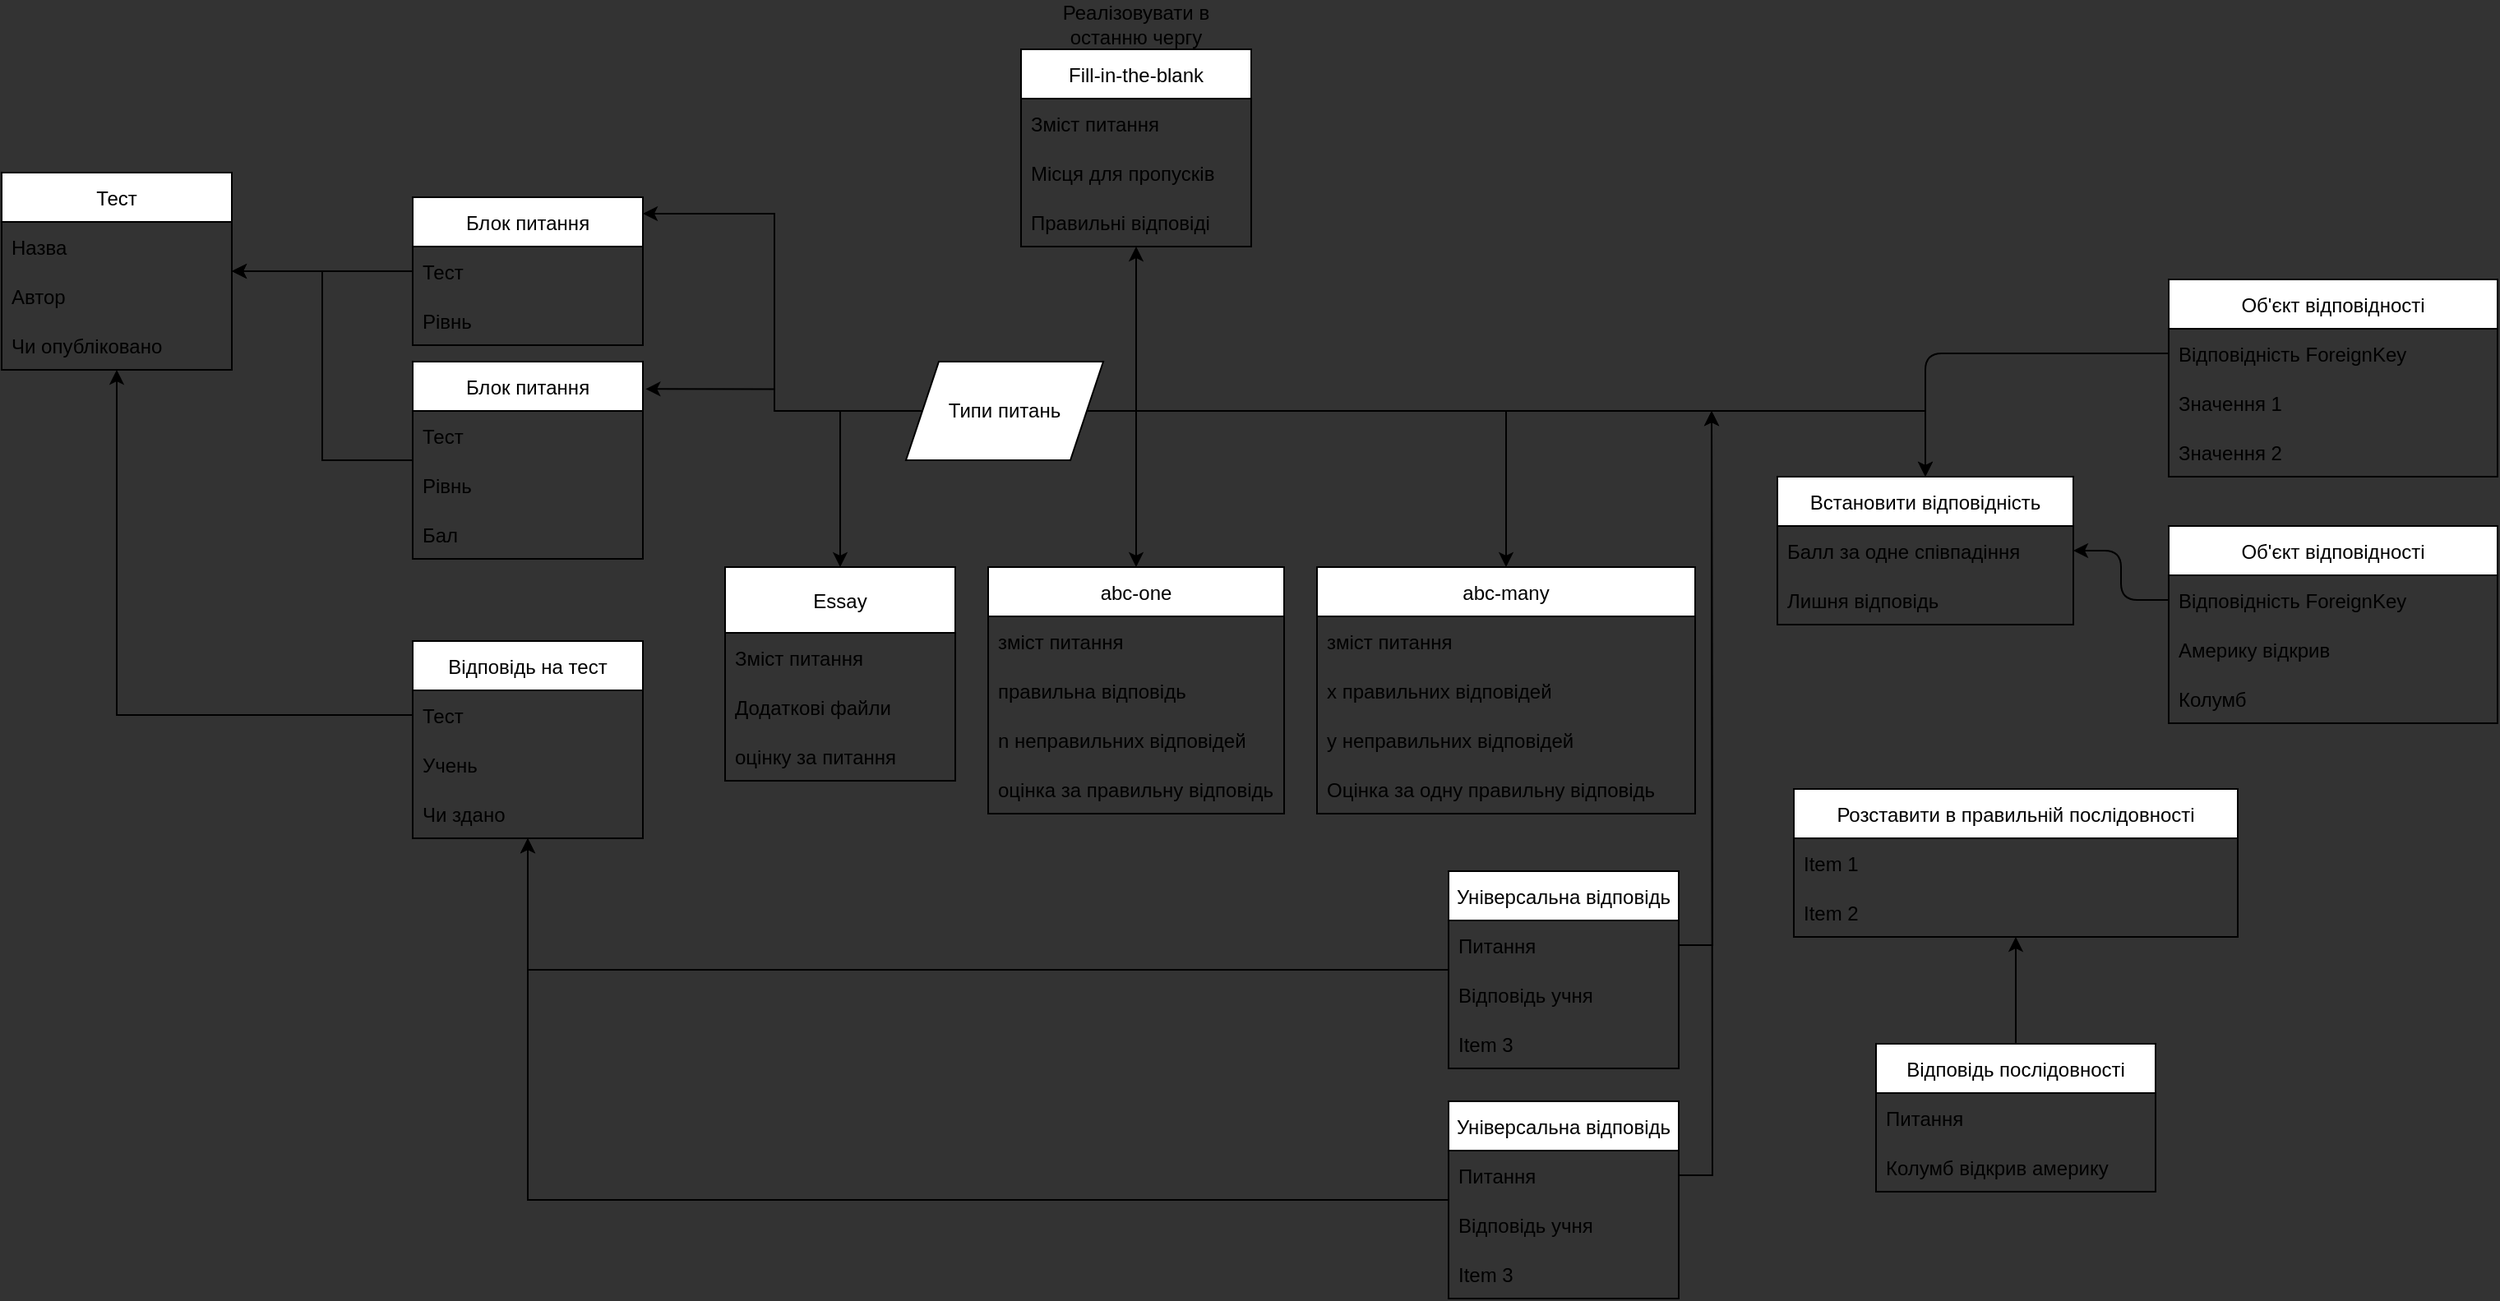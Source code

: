 <mxfile compressed="true" version="15.4.0" type="device"><diagram id="StOV1Hb2YzW0r4xReVbJ" name="Сторінка-1"><mxGraphModel dx="901" dy="1282" grid="1" gridSize="10" guides="1" tooltips="1" connect="1" arrows="1" fold="1" page="0" pageScale="1" pageWidth="827" pageHeight="1169" background="#333333" math="0" shadow="0"><root><mxCell id="0"/><mxCell id="1" parent="0"/><mxCell id="XaLksxPE-qBWEe1tDu5n-13" value="Essay" style="swimlane;fontStyle=0;childLayout=stackLayout;horizontal=1;startSize=40;horizontalStack=0;resizeParent=1;resizeParentMax=0;resizeLast=0;collapsible=1;marginBottom=0;" parent="1" vertex="1"><mxGeometry x="530" y="255" width="140" height="130" as="geometry"><mxRectangle x="500" y="180" width="80" height="30" as="alternateBounds"/></mxGeometry></mxCell><mxCell id="XaLksxPE-qBWEe1tDu5n-14" value="Зміст питання" style="text;strokeColor=none;fillColor=none;align=left;verticalAlign=middle;spacingLeft=4;spacingRight=4;overflow=hidden;points=[[0,0.5],[1,0.5]];portConstraint=eastwest;rotatable=0;" parent="XaLksxPE-qBWEe1tDu5n-13" vertex="1"><mxGeometry y="40" width="140" height="30" as="geometry"/></mxCell><mxCell id="XaLksxPE-qBWEe1tDu5n-16" value="Додаткові файли" style="text;strokeColor=none;fillColor=none;align=left;verticalAlign=middle;spacingLeft=4;spacingRight=4;overflow=hidden;points=[[0,0.5],[1,0.5]];portConstraint=eastwest;rotatable=0;" parent="XaLksxPE-qBWEe1tDu5n-13" vertex="1"><mxGeometry y="70" width="140" height="30" as="geometry"/></mxCell><mxCell id="XaLksxPE-qBWEe1tDu5n-31" value="оцінку за питання" style="text;strokeColor=none;fillColor=none;align=left;verticalAlign=middle;spacingLeft=4;spacingRight=4;overflow=hidden;points=[[0,0.5],[1,0.5]];portConstraint=eastwest;rotatable=0;" parent="XaLksxPE-qBWEe1tDu5n-13" vertex="1"><mxGeometry y="100" width="140" height="30" as="geometry"/></mxCell><mxCell id="XaLksxPE-qBWEe1tDu5n-55" style="edgeStyle=orthogonalEdgeStyle;rounded=0;orthogonalLoop=1;jettySize=auto;html=1;exitX=1;exitY=0.5;exitDx=0;exitDy=0;entryX=0.5;entryY=0;entryDx=0;entryDy=0;" parent="1" source="XaLksxPE-qBWEe1tDu5n-37" target="XaLksxPE-qBWEe1tDu5n-51" edge="1"><mxGeometry relative="1" as="geometry"/></mxCell><mxCell id="WHuopBoHa39qNHVrP4w--12" style="edgeStyle=orthogonalEdgeStyle;rounded=0;orthogonalLoop=1;jettySize=auto;html=1;entryX=0.5;entryY=0;entryDx=0;entryDy=0;" parent="1" source="XaLksxPE-qBWEe1tDu5n-37" target="WHuopBoHa39qNHVrP4w--2" edge="1"><mxGeometry relative="1" as="geometry"/></mxCell><mxCell id="mX44oC6WZRgzK2NdeyU5-28" style="edgeStyle=orthogonalEdgeStyle;rounded=0;orthogonalLoop=1;jettySize=auto;html=1;entryX=1;entryY=0.111;entryDx=0;entryDy=0;entryPerimeter=0;" parent="1" source="XaLksxPE-qBWEe1tDu5n-37" target="mX44oC6WZRgzK2NdeyU5-17" edge="1"><mxGeometry relative="1" as="geometry"/></mxCell><mxCell id="mX44oC6WZRgzK2NdeyU5-29" style="edgeStyle=orthogonalEdgeStyle;rounded=0;orthogonalLoop=1;jettySize=auto;html=1;entryX=1.012;entryY=0.139;entryDx=0;entryDy=0;entryPerimeter=0;" parent="1" source="XaLksxPE-qBWEe1tDu5n-37" target="mX44oC6WZRgzK2NdeyU5-23" edge="1"><mxGeometry relative="1" as="geometry"/></mxCell><mxCell id="XaLksxPE-qBWEe1tDu5n-37" value="Типи питань" style="shape=parallelogram;perimeter=parallelogramPerimeter;whiteSpace=wrap;html=1;fixedSize=1;" parent="1" vertex="1"><mxGeometry x="640" y="130" width="120" height="60" as="geometry"/></mxCell><mxCell id="XaLksxPE-qBWEe1tDu5n-43" value="" style="endArrow=classic;html=1;rounded=0;entryX=0.5;entryY=0;entryDx=0;entryDy=0;" parent="1" target="XaLksxPE-qBWEe1tDu5n-13" edge="1"><mxGeometry width="50" height="50" relative="1" as="geometry"><mxPoint x="600" y="160" as="sourcePoint"/><mxPoint x="420" y="330" as="targetPoint"/></mxGeometry></mxCell><mxCell id="XaLksxPE-qBWEe1tDu5n-45" value="abc-one" style="swimlane;fontStyle=0;childLayout=stackLayout;horizontal=1;startSize=30;horizontalStack=0;resizeParent=1;resizeParentMax=0;resizeLast=0;collapsible=1;marginBottom=0;" parent="1" vertex="1"><mxGeometry x="690" y="255" width="180" height="150" as="geometry"/></mxCell><mxCell id="XaLksxPE-qBWEe1tDu5n-46" value="зміст питання" style="text;strokeColor=none;fillColor=none;align=left;verticalAlign=middle;spacingLeft=4;spacingRight=4;overflow=hidden;points=[[0,0.5],[1,0.5]];portConstraint=eastwest;rotatable=0;" parent="XaLksxPE-qBWEe1tDu5n-45" vertex="1"><mxGeometry y="30" width="180" height="30" as="geometry"/></mxCell><mxCell id="XaLksxPE-qBWEe1tDu5n-47" value="правильна відповідь" style="text;strokeColor=none;fillColor=none;align=left;verticalAlign=middle;spacingLeft=4;spacingRight=4;overflow=hidden;points=[[0,0.5],[1,0.5]];portConstraint=eastwest;rotatable=0;" parent="XaLksxPE-qBWEe1tDu5n-45" vertex="1"><mxGeometry y="60" width="180" height="30" as="geometry"/></mxCell><mxCell id="XaLksxPE-qBWEe1tDu5n-48" value="n неправильних відповідей" style="text;strokeColor=none;fillColor=none;align=left;verticalAlign=middle;spacingLeft=4;spacingRight=4;overflow=hidden;points=[[0,0.5],[1,0.5]];portConstraint=eastwest;rotatable=0;" parent="XaLksxPE-qBWEe1tDu5n-45" vertex="1"><mxGeometry y="90" width="180" height="30" as="geometry"/></mxCell><mxCell id="XaLksxPE-qBWEe1tDu5n-49" value="оцінка за правильну відповідь" style="text;strokeColor=none;fillColor=none;align=left;verticalAlign=middle;spacingLeft=4;spacingRight=4;overflow=hidden;points=[[0,0.5],[1,0.5]];portConstraint=eastwest;rotatable=0;" parent="XaLksxPE-qBWEe1tDu5n-45" vertex="1"><mxGeometry y="120" width="180" height="30" as="geometry"/></mxCell><mxCell id="XaLksxPE-qBWEe1tDu5n-50" value="" style="endArrow=classic;html=1;rounded=0;entryX=0.5;entryY=0;entryDx=0;entryDy=0;" parent="1" target="XaLksxPE-qBWEe1tDu5n-45" edge="1"><mxGeometry width="50" height="50" relative="1" as="geometry"><mxPoint x="780" y="160" as="sourcePoint"/><mxPoint x="700" y="300" as="targetPoint"/></mxGeometry></mxCell><mxCell id="XaLksxPE-qBWEe1tDu5n-51" value="abc-many" style="swimlane;fontStyle=0;childLayout=stackLayout;horizontal=1;startSize=30;horizontalStack=0;resizeParent=1;resizeParentMax=0;resizeLast=0;collapsible=1;marginBottom=0;" parent="1" vertex="1"><mxGeometry x="890" y="255" width="230" height="150" as="geometry"/></mxCell><mxCell id="XaLksxPE-qBWEe1tDu5n-52" value="зміст питання" style="text;strokeColor=none;fillColor=none;align=left;verticalAlign=middle;spacingLeft=4;spacingRight=4;overflow=hidden;points=[[0,0.5],[1,0.5]];portConstraint=eastwest;rotatable=0;" parent="XaLksxPE-qBWEe1tDu5n-51" vertex="1"><mxGeometry y="30" width="230" height="30" as="geometry"/></mxCell><mxCell id="XaLksxPE-qBWEe1tDu5n-53" value="x правильних відповідей" style="text;strokeColor=none;fillColor=none;align=left;verticalAlign=middle;spacingLeft=4;spacingRight=4;overflow=hidden;points=[[0,0.5],[1,0.5]];portConstraint=eastwest;rotatable=0;" parent="XaLksxPE-qBWEe1tDu5n-51" vertex="1"><mxGeometry y="60" width="230" height="30" as="geometry"/></mxCell><mxCell id="XaLksxPE-qBWEe1tDu5n-54" value="y неправильних відповідей" style="text;strokeColor=none;fillColor=none;align=left;verticalAlign=middle;spacingLeft=4;spacingRight=4;overflow=hidden;points=[[0,0.5],[1,0.5]];portConstraint=eastwest;rotatable=0;" parent="XaLksxPE-qBWEe1tDu5n-51" vertex="1"><mxGeometry y="90" width="230" height="30" as="geometry"/></mxCell><mxCell id="XaLksxPE-qBWEe1tDu5n-57" value="Оцінка за одну правильну відповідь" style="text;strokeColor=none;fillColor=none;align=left;verticalAlign=middle;spacingLeft=4;spacingRight=4;overflow=hidden;points=[[0,0.5],[1,0.5]];portConstraint=eastwest;rotatable=0;" parent="XaLksxPE-qBWEe1tDu5n-51" vertex="1"><mxGeometry y="120" width="230" height="30" as="geometry"/></mxCell><mxCell id="WHuopBoHa39qNHVrP4w--2" value="Встановити відповідність" style="swimlane;fontStyle=0;childLayout=stackLayout;horizontal=1;startSize=30;horizontalStack=0;resizeParent=1;resizeParentMax=0;resizeLast=0;collapsible=1;marginBottom=0;" parent="1" vertex="1"><mxGeometry x="1170" y="200" width="180" height="90" as="geometry"/></mxCell><mxCell id="WHuopBoHa39qNHVrP4w--3" value="Балл за одне співпадіння" style="text;strokeColor=none;fillColor=none;align=left;verticalAlign=middle;spacingLeft=4;spacingRight=4;overflow=hidden;points=[[0,0.5],[1,0.5]];portConstraint=eastwest;rotatable=0;" parent="WHuopBoHa39qNHVrP4w--2" vertex="1"><mxGeometry y="30" width="180" height="30" as="geometry"/></mxCell><mxCell id="WHuopBoHa39qNHVrP4w--4" value="Лишня відповідь" style="text;strokeColor=none;fillColor=none;align=left;verticalAlign=middle;spacingLeft=4;spacingRight=4;overflow=hidden;points=[[0,0.5],[1,0.5]];portConstraint=eastwest;rotatable=0;" parent="WHuopBoHa39qNHVrP4w--2" vertex="1"><mxGeometry y="60" width="180" height="30" as="geometry"/></mxCell><mxCell id="WHuopBoHa39qNHVrP4w--7" value="Об'єкт відповідності" style="swimlane;fontStyle=0;childLayout=stackLayout;horizontal=1;startSize=30;horizontalStack=0;resizeParent=1;resizeParentMax=0;resizeLast=0;collapsible=1;marginBottom=0;" parent="1" vertex="1"><mxGeometry x="1408" y="230" width="200" height="120" as="geometry"/></mxCell><mxCell id="WHuopBoHa39qNHVrP4w--8" value="Відповідність ForeignKey" style="text;strokeColor=none;fillColor=none;align=left;verticalAlign=middle;spacingLeft=4;spacingRight=4;overflow=hidden;points=[[0,0.5],[1,0.5]];portConstraint=eastwest;rotatable=0;" parent="WHuopBoHa39qNHVrP4w--7" vertex="1"><mxGeometry y="30" width="200" height="30" as="geometry"/></mxCell><mxCell id="WHuopBoHa39qNHVrP4w--9" value="Америку відкрив" style="text;strokeColor=none;fillColor=none;align=left;verticalAlign=middle;spacingLeft=4;spacingRight=4;overflow=hidden;points=[[0,0.5],[1,0.5]];portConstraint=eastwest;rotatable=0;" parent="WHuopBoHa39qNHVrP4w--7" vertex="1"><mxGeometry y="60" width="200" height="30" as="geometry"/></mxCell><mxCell id="WHuopBoHa39qNHVrP4w--10" value="Колумб" style="text;strokeColor=none;fillColor=none;align=left;verticalAlign=middle;spacingLeft=4;spacingRight=4;overflow=hidden;points=[[0,0.5],[1,0.5]];portConstraint=eastwest;rotatable=0;" parent="WHuopBoHa39qNHVrP4w--7" vertex="1"><mxGeometry y="90" width="200" height="30" as="geometry"/></mxCell><mxCell id="WHuopBoHa39qNHVrP4w--17" value="Об'єкт відповідності" style="swimlane;fontStyle=0;childLayout=stackLayout;horizontal=1;startSize=30;horizontalStack=0;resizeParent=1;resizeParentMax=0;resizeLast=0;collapsible=1;marginBottom=0;" parent="1" vertex="1"><mxGeometry x="1408" y="80" width="200" height="120" as="geometry"/></mxCell><mxCell id="WHuopBoHa39qNHVrP4w--18" value="Відповідність ForeignKey" style="text;strokeColor=none;fillColor=none;align=left;verticalAlign=middle;spacingLeft=4;spacingRight=4;overflow=hidden;points=[[0,0.5],[1,0.5]];portConstraint=eastwest;rotatable=0;" parent="WHuopBoHa39qNHVrP4w--17" vertex="1"><mxGeometry y="30" width="200" height="30" as="geometry"/></mxCell><mxCell id="WHuopBoHa39qNHVrP4w--19" value="Значення 1" style="text;strokeColor=none;fillColor=none;align=left;verticalAlign=middle;spacingLeft=4;spacingRight=4;overflow=hidden;points=[[0,0.5],[1,0.5]];portConstraint=eastwest;rotatable=0;" parent="WHuopBoHa39qNHVrP4w--17" vertex="1"><mxGeometry y="60" width="200" height="30" as="geometry"/></mxCell><mxCell id="WHuopBoHa39qNHVrP4w--20" value="Значення 2" style="text;strokeColor=none;fillColor=none;align=left;verticalAlign=middle;spacingLeft=4;spacingRight=4;overflow=hidden;points=[[0,0.5],[1,0.5]];portConstraint=eastwest;rotatable=0;" parent="WHuopBoHa39qNHVrP4w--17" vertex="1"><mxGeometry y="90" width="200" height="30" as="geometry"/></mxCell><mxCell id="WHuopBoHa39qNHVrP4w--43" value="Розставити в правильній послідовності" style="swimlane;fontStyle=0;childLayout=stackLayout;horizontal=1;startSize=30;horizontalStack=0;resizeParent=1;resizeParentMax=0;resizeLast=0;collapsible=1;marginBottom=0;" parent="1" vertex="1"><mxGeometry x="1180" y="390" width="270" height="90" as="geometry"/></mxCell><mxCell id="WHuopBoHa39qNHVrP4w--44" value="Item 1" style="text;strokeColor=none;fillColor=none;align=left;verticalAlign=middle;spacingLeft=4;spacingRight=4;overflow=hidden;points=[[0,0.5],[1,0.5]];portConstraint=eastwest;rotatable=0;" parent="WHuopBoHa39qNHVrP4w--43" vertex="1"><mxGeometry y="30" width="270" height="30" as="geometry"/></mxCell><mxCell id="WHuopBoHa39qNHVrP4w--45" value="Item 2" style="text;strokeColor=none;fillColor=none;align=left;verticalAlign=middle;spacingLeft=4;spacingRight=4;overflow=hidden;points=[[0,0.5],[1,0.5]];portConstraint=eastwest;rotatable=0;" parent="WHuopBoHa39qNHVrP4w--43" vertex="1"><mxGeometry y="60" width="270" height="30" as="geometry"/></mxCell><mxCell id="u5ckhIQCTcJtvEFSw6zc-1" style="edgeStyle=orthogonalEdgeStyle;curved=0;rounded=1;sketch=0;orthogonalLoop=1;jettySize=auto;html=1;" parent="1" source="WHuopBoHa39qNHVrP4w--47" target="WHuopBoHa39qNHVrP4w--43" edge="1"><mxGeometry relative="1" as="geometry"/></mxCell><mxCell id="WHuopBoHa39qNHVrP4w--47" value="Відповідь послідовності" style="swimlane;fontStyle=0;childLayout=stackLayout;horizontal=1;startSize=30;horizontalStack=0;resizeParent=1;resizeParentMax=0;resizeLast=0;collapsible=1;marginBottom=0;" parent="1" vertex="1"><mxGeometry x="1230" y="545" width="170" height="90" as="geometry"/></mxCell><mxCell id="WHuopBoHa39qNHVrP4w--48" value="Питання" style="text;strokeColor=none;fillColor=none;align=left;verticalAlign=middle;spacingLeft=4;spacingRight=4;overflow=hidden;points=[[0,0.5],[1,0.5]];portConstraint=eastwest;rotatable=0;" parent="WHuopBoHa39qNHVrP4w--47" vertex="1"><mxGeometry y="30" width="170" height="30" as="geometry"/></mxCell><mxCell id="WHuopBoHa39qNHVrP4w--49" value="Колумб відкрив америку" style="text;strokeColor=none;fillColor=none;align=left;verticalAlign=middle;spacingLeft=4;spacingRight=4;overflow=hidden;points=[[0,0.5],[1,0.5]];portConstraint=eastwest;rotatable=0;" parent="WHuopBoHa39qNHVrP4w--47" vertex="1"><mxGeometry y="60" width="170" height="30" as="geometry"/></mxCell><mxCell id="mX44oC6WZRgzK2NdeyU5-3" value="Тест" style="swimlane;fontStyle=0;childLayout=stackLayout;horizontal=1;startSize=30;horizontalStack=0;resizeParent=1;resizeParentMax=0;resizeLast=0;collapsible=1;marginBottom=0;" parent="1" vertex="1"><mxGeometry x="90" y="15" width="140" height="120" as="geometry"/></mxCell><mxCell id="mX44oC6WZRgzK2NdeyU5-4" value="Назва" style="text;strokeColor=none;fillColor=none;align=left;verticalAlign=middle;spacingLeft=4;spacingRight=4;overflow=hidden;points=[[0,0.5],[1,0.5]];portConstraint=eastwest;rotatable=0;" parent="mX44oC6WZRgzK2NdeyU5-3" vertex="1"><mxGeometry y="30" width="140" height="30" as="geometry"/></mxCell><mxCell id="mX44oC6WZRgzK2NdeyU5-5" value="Автор" style="text;strokeColor=none;fillColor=none;align=left;verticalAlign=middle;spacingLeft=4;spacingRight=4;overflow=hidden;points=[[0,0.5],[1,0.5]];portConstraint=eastwest;rotatable=0;" parent="mX44oC6WZRgzK2NdeyU5-3" vertex="1"><mxGeometry y="60" width="140" height="30" as="geometry"/></mxCell><mxCell id="mX44oC6WZRgzK2NdeyU5-6" value="Чи опубліковано" style="text;strokeColor=none;fillColor=none;align=left;verticalAlign=middle;spacingLeft=4;spacingRight=4;overflow=hidden;points=[[0,0.5],[1,0.5]];portConstraint=eastwest;rotatable=0;" parent="mX44oC6WZRgzK2NdeyU5-3" vertex="1"><mxGeometry y="90" width="140" height="30" as="geometry"/></mxCell><mxCell id="mX44oC6WZRgzK2NdeyU5-31" style="edgeStyle=orthogonalEdgeStyle;rounded=0;orthogonalLoop=1;jettySize=auto;html=1;" parent="1" source="mX44oC6WZRgzK2NdeyU5-17" target="mX44oC6WZRgzK2NdeyU5-3" edge="1"><mxGeometry relative="1" as="geometry"/></mxCell><mxCell id="mX44oC6WZRgzK2NdeyU5-17" value="Блок питання" style="swimlane;fontStyle=0;childLayout=stackLayout;horizontal=1;startSize=30;horizontalStack=0;resizeParent=1;resizeParentMax=0;resizeLast=0;collapsible=1;marginBottom=0;" parent="1" vertex="1"><mxGeometry x="340" y="30" width="140" height="90" as="geometry"/></mxCell><mxCell id="mX44oC6WZRgzK2NdeyU5-18" value="Тест" style="text;strokeColor=none;fillColor=none;align=left;verticalAlign=middle;spacingLeft=4;spacingRight=4;overflow=hidden;points=[[0,0.5],[1,0.5]];portConstraint=eastwest;rotatable=0;" parent="mX44oC6WZRgzK2NdeyU5-17" vertex="1"><mxGeometry y="30" width="140" height="30" as="geometry"/></mxCell><mxCell id="mX44oC6WZRgzK2NdeyU5-21" value="Рівнь" style="text;strokeColor=none;fillColor=none;align=left;verticalAlign=middle;spacingLeft=4;spacingRight=4;overflow=hidden;points=[[0,0.5],[1,0.5]];portConstraint=eastwest;rotatable=0;" parent="mX44oC6WZRgzK2NdeyU5-17" vertex="1"><mxGeometry y="60" width="140" height="30" as="geometry"/></mxCell><mxCell id="mX44oC6WZRgzK2NdeyU5-30" style="edgeStyle=orthogonalEdgeStyle;rounded=0;orthogonalLoop=1;jettySize=auto;html=1;" parent="1" source="mX44oC6WZRgzK2NdeyU5-23" target="mX44oC6WZRgzK2NdeyU5-3" edge="1"><mxGeometry relative="1" as="geometry"/></mxCell><mxCell id="mX44oC6WZRgzK2NdeyU5-23" value="Блок питання" style="swimlane;fontStyle=0;childLayout=stackLayout;horizontal=1;startSize=30;horizontalStack=0;resizeParent=1;resizeParentMax=0;resizeLast=0;collapsible=1;marginBottom=0;" parent="1" vertex="1"><mxGeometry x="340" y="130" width="140" height="120" as="geometry"/></mxCell><mxCell id="mX44oC6WZRgzK2NdeyU5-24" value="Тест" style="text;strokeColor=none;fillColor=none;align=left;verticalAlign=middle;spacingLeft=4;spacingRight=4;overflow=hidden;points=[[0,0.5],[1,0.5]];portConstraint=eastwest;rotatable=0;" parent="mX44oC6WZRgzK2NdeyU5-23" vertex="1"><mxGeometry y="30" width="140" height="30" as="geometry"/></mxCell><mxCell id="mX44oC6WZRgzK2NdeyU5-25" value="Рівнь" style="text;strokeColor=none;fillColor=none;align=left;verticalAlign=middle;spacingLeft=4;spacingRight=4;overflow=hidden;points=[[0,0.5],[1,0.5]];portConstraint=eastwest;rotatable=0;" parent="mX44oC6WZRgzK2NdeyU5-23" vertex="1"><mxGeometry y="60" width="140" height="30" as="geometry"/></mxCell><mxCell id="uNvCQnEUT7Kv0rYzC0B_-1" value="Бал" style="text;strokeColor=none;fillColor=none;align=left;verticalAlign=middle;spacingLeft=4;spacingRight=4;overflow=hidden;points=[[0,0.5],[1,0.5]];portConstraint=eastwest;rotatable=0;" vertex="1" parent="mX44oC6WZRgzK2NdeyU5-23"><mxGeometry y="90" width="140" height="30" as="geometry"/></mxCell><mxCell id="mX44oC6WZRgzK2NdeyU5-32" value="Відповідь на тест" style="swimlane;fontStyle=0;childLayout=stackLayout;horizontal=1;startSize=30;horizontalStack=0;resizeParent=1;resizeParentMax=0;resizeLast=0;collapsible=1;marginBottom=0;" parent="1" vertex="1"><mxGeometry x="340" y="300" width="140" height="120" as="geometry"/></mxCell><mxCell id="mX44oC6WZRgzK2NdeyU5-33" value="Тест" style="text;strokeColor=none;fillColor=none;align=left;verticalAlign=middle;spacingLeft=4;spacingRight=4;overflow=hidden;points=[[0,0.5],[1,0.5]];portConstraint=eastwest;rotatable=0;" parent="mX44oC6WZRgzK2NdeyU5-32" vertex="1"><mxGeometry y="30" width="140" height="30" as="geometry"/></mxCell><mxCell id="mX44oC6WZRgzK2NdeyU5-35" value="Учень" style="text;strokeColor=none;fillColor=none;align=left;verticalAlign=middle;spacingLeft=4;spacingRight=4;overflow=hidden;points=[[0,0.5],[1,0.5]];portConstraint=eastwest;rotatable=0;" parent="mX44oC6WZRgzK2NdeyU5-32" vertex="1"><mxGeometry y="60" width="140" height="30" as="geometry"/></mxCell><mxCell id="uNvCQnEUT7Kv0rYzC0B_-2" value="Чи здано" style="text;strokeColor=none;fillColor=none;align=left;verticalAlign=middle;spacingLeft=4;spacingRight=4;overflow=hidden;points=[[0,0.5],[1,0.5]];portConstraint=eastwest;rotatable=0;" vertex="1" parent="mX44oC6WZRgzK2NdeyU5-32"><mxGeometry y="90" width="140" height="30" as="geometry"/></mxCell><mxCell id="mX44oC6WZRgzK2NdeyU5-67" style="edgeStyle=orthogonalEdgeStyle;rounded=0;orthogonalLoop=1;jettySize=auto;html=1;" parent="1" source="mX44oC6WZRgzK2NdeyU5-46" target="mX44oC6WZRgzK2NdeyU5-32" edge="1"><mxGeometry relative="1" as="geometry"/></mxCell><mxCell id="mX44oC6WZRgzK2NdeyU5-46" value="Універсальна відповідь" style="swimlane;fontStyle=0;childLayout=stackLayout;horizontal=1;startSize=30;horizontalStack=0;resizeParent=1;resizeParentMax=0;resizeLast=0;collapsible=1;marginBottom=0;" parent="1" vertex="1"><mxGeometry x="970" y="440" width="140" height="120" as="geometry"/></mxCell><mxCell id="mX44oC6WZRgzK2NdeyU5-47" value="Питання" style="text;strokeColor=none;fillColor=none;align=left;verticalAlign=middle;spacingLeft=4;spacingRight=4;overflow=hidden;points=[[0,0.5],[1,0.5]];portConstraint=eastwest;rotatable=0;" parent="mX44oC6WZRgzK2NdeyU5-46" vertex="1"><mxGeometry y="30" width="140" height="30" as="geometry"/></mxCell><mxCell id="mX44oC6WZRgzK2NdeyU5-48" value="Відповідь учня" style="text;strokeColor=none;fillColor=none;align=left;verticalAlign=middle;spacingLeft=4;spacingRight=4;overflow=hidden;points=[[0,0.5],[1,0.5]];portConstraint=eastwest;rotatable=0;" parent="mX44oC6WZRgzK2NdeyU5-46" vertex="1"><mxGeometry y="60" width="140" height="30" as="geometry"/></mxCell><mxCell id="mX44oC6WZRgzK2NdeyU5-49" value="Item 3" style="text;strokeColor=none;fillColor=none;align=left;verticalAlign=middle;spacingLeft=4;spacingRight=4;overflow=hidden;points=[[0,0.5],[1,0.5]];portConstraint=eastwest;rotatable=0;" parent="mX44oC6WZRgzK2NdeyU5-46" vertex="1"><mxGeometry y="90" width="140" height="30" as="geometry"/></mxCell><mxCell id="mX44oC6WZRgzK2NdeyU5-51" style="edgeStyle=orthogonalEdgeStyle;rounded=0;orthogonalLoop=1;jettySize=auto;html=1;" parent="1" source="mX44oC6WZRgzK2NdeyU5-47" edge="1"><mxGeometry relative="1" as="geometry"><mxPoint x="1130.0" y="160" as="targetPoint"/></mxGeometry></mxCell><mxCell id="mX44oC6WZRgzK2NdeyU5-52" style="edgeStyle=orthogonalEdgeStyle;rounded=0;orthogonalLoop=1;jettySize=auto;html=1;" parent="1" source="mX44oC6WZRgzK2NdeyU5-33" target="mX44oC6WZRgzK2NdeyU5-3" edge="1"><mxGeometry relative="1" as="geometry"/></mxCell><mxCell id="mX44oC6WZRgzK2NdeyU5-68" style="edgeStyle=orthogonalEdgeStyle;rounded=0;orthogonalLoop=1;jettySize=auto;html=1;" parent="1" source="mX44oC6WZRgzK2NdeyU5-59" target="mX44oC6WZRgzK2NdeyU5-32" edge="1"><mxGeometry relative="1" as="geometry"/></mxCell><mxCell id="mX44oC6WZRgzK2NdeyU5-59" value="Універсальна відповідь" style="swimlane;fontStyle=0;childLayout=stackLayout;horizontal=1;startSize=30;horizontalStack=0;resizeParent=1;resizeParentMax=0;resizeLast=0;collapsible=1;marginBottom=0;" parent="1" vertex="1"><mxGeometry x="970" y="580" width="140" height="120" as="geometry"/></mxCell><mxCell id="mX44oC6WZRgzK2NdeyU5-60" value="Питання" style="text;strokeColor=none;fillColor=none;align=left;verticalAlign=middle;spacingLeft=4;spacingRight=4;overflow=hidden;points=[[0,0.5],[1,0.5]];portConstraint=eastwest;rotatable=0;" parent="mX44oC6WZRgzK2NdeyU5-59" vertex="1"><mxGeometry y="30" width="140" height="30" as="geometry"/></mxCell><mxCell id="mX44oC6WZRgzK2NdeyU5-61" value="Відповідь учня" style="text;strokeColor=none;fillColor=none;align=left;verticalAlign=middle;spacingLeft=4;spacingRight=4;overflow=hidden;points=[[0,0.5],[1,0.5]];portConstraint=eastwest;rotatable=0;" parent="mX44oC6WZRgzK2NdeyU5-59" vertex="1"><mxGeometry y="60" width="140" height="30" as="geometry"/></mxCell><mxCell id="mX44oC6WZRgzK2NdeyU5-62" value="Item 3" style="text;strokeColor=none;fillColor=none;align=left;verticalAlign=middle;spacingLeft=4;spacingRight=4;overflow=hidden;points=[[0,0.5],[1,0.5]];portConstraint=eastwest;rotatable=0;" parent="mX44oC6WZRgzK2NdeyU5-59" vertex="1"><mxGeometry y="90" width="140" height="30" as="geometry"/></mxCell><mxCell id="mX44oC6WZRgzK2NdeyU5-65" style="edgeStyle=orthogonalEdgeStyle;rounded=0;orthogonalLoop=1;jettySize=auto;html=1;" parent="1" source="mX44oC6WZRgzK2NdeyU5-60" edge="1"><mxGeometry relative="1" as="geometry"><mxPoint x="1130.0" y="160" as="targetPoint"/></mxGeometry></mxCell><mxCell id="u5ckhIQCTcJtvEFSw6zc-2" style="edgeStyle=orthogonalEdgeStyle;curved=0;rounded=1;sketch=0;orthogonalLoop=1;jettySize=auto;html=1;" parent="1" source="WHuopBoHa39qNHVrP4w--18" target="WHuopBoHa39qNHVrP4w--2" edge="1"><mxGeometry relative="1" as="geometry"/></mxCell><mxCell id="u5ckhIQCTcJtvEFSw6zc-3" style="edgeStyle=orthogonalEdgeStyle;curved=0;rounded=1;sketch=0;orthogonalLoop=1;jettySize=auto;html=1;" parent="1" source="WHuopBoHa39qNHVrP4w--8" target="WHuopBoHa39qNHVrP4w--2" edge="1"><mxGeometry relative="1" as="geometry"/></mxCell><mxCell id="uNvCQnEUT7Kv0rYzC0B_-3" value="Fill-in-the-blank" style="swimlane;fontStyle=0;childLayout=stackLayout;horizontal=1;startSize=30;horizontalStack=0;resizeParent=1;resizeParentMax=0;resizeLast=0;collapsible=1;marginBottom=0;" vertex="1" parent="1"><mxGeometry x="710" y="-60" width="140" height="120" as="geometry"/></mxCell><mxCell id="uNvCQnEUT7Kv0rYzC0B_-4" value="Зміст питання" style="text;strokeColor=none;fillColor=none;align=left;verticalAlign=middle;spacingLeft=4;spacingRight=4;overflow=hidden;points=[[0,0.5],[1,0.5]];portConstraint=eastwest;rotatable=0;" vertex="1" parent="uNvCQnEUT7Kv0rYzC0B_-3"><mxGeometry y="30" width="140" height="30" as="geometry"/></mxCell><mxCell id="uNvCQnEUT7Kv0rYzC0B_-5" value="Місця для пропусків" style="text;strokeColor=none;fillColor=none;align=left;verticalAlign=middle;spacingLeft=4;spacingRight=4;overflow=hidden;points=[[0,0.5],[1,0.5]];portConstraint=eastwest;rotatable=0;" vertex="1" parent="uNvCQnEUT7Kv0rYzC0B_-3"><mxGeometry y="60" width="140" height="30" as="geometry"/></mxCell><mxCell id="uNvCQnEUT7Kv0rYzC0B_-6" value="Правильні відповіді" style="text;strokeColor=none;fillColor=none;align=left;verticalAlign=middle;spacingLeft=4;spacingRight=4;overflow=hidden;points=[[0,0.5],[1,0.5]];portConstraint=eastwest;rotatable=0;" vertex="1" parent="uNvCQnEUT7Kv0rYzC0B_-3"><mxGeometry y="90" width="140" height="30" as="geometry"/></mxCell><mxCell id="uNvCQnEUT7Kv0rYzC0B_-10" value="" style="endArrow=classic;html=1;rounded=0;edgeStyle=orthogonalEdgeStyle;exitX=1;exitY=0.5;exitDx=0;exitDy=0;" edge="1" parent="1" source="XaLksxPE-qBWEe1tDu5n-37" target="uNvCQnEUT7Kv0rYzC0B_-3"><mxGeometry width="50" height="50" relative="1" as="geometry"><mxPoint x="770" y="150" as="sourcePoint"/><mxPoint x="780" y="100" as="targetPoint"/><Array as="points"><mxPoint x="780" y="160"/></Array></mxGeometry></mxCell><mxCell id="uNvCQnEUT7Kv0rYzC0B_-11" value="Реалізовувати в останню чергу" style="text;html=1;strokeColor=none;fillColor=none;align=center;verticalAlign=middle;whiteSpace=wrap;rounded=0;" vertex="1" parent="1"><mxGeometry x="710" y="-90" width="140" height="30" as="geometry"/></mxCell></root></mxGraphModel></diagram></mxfile>